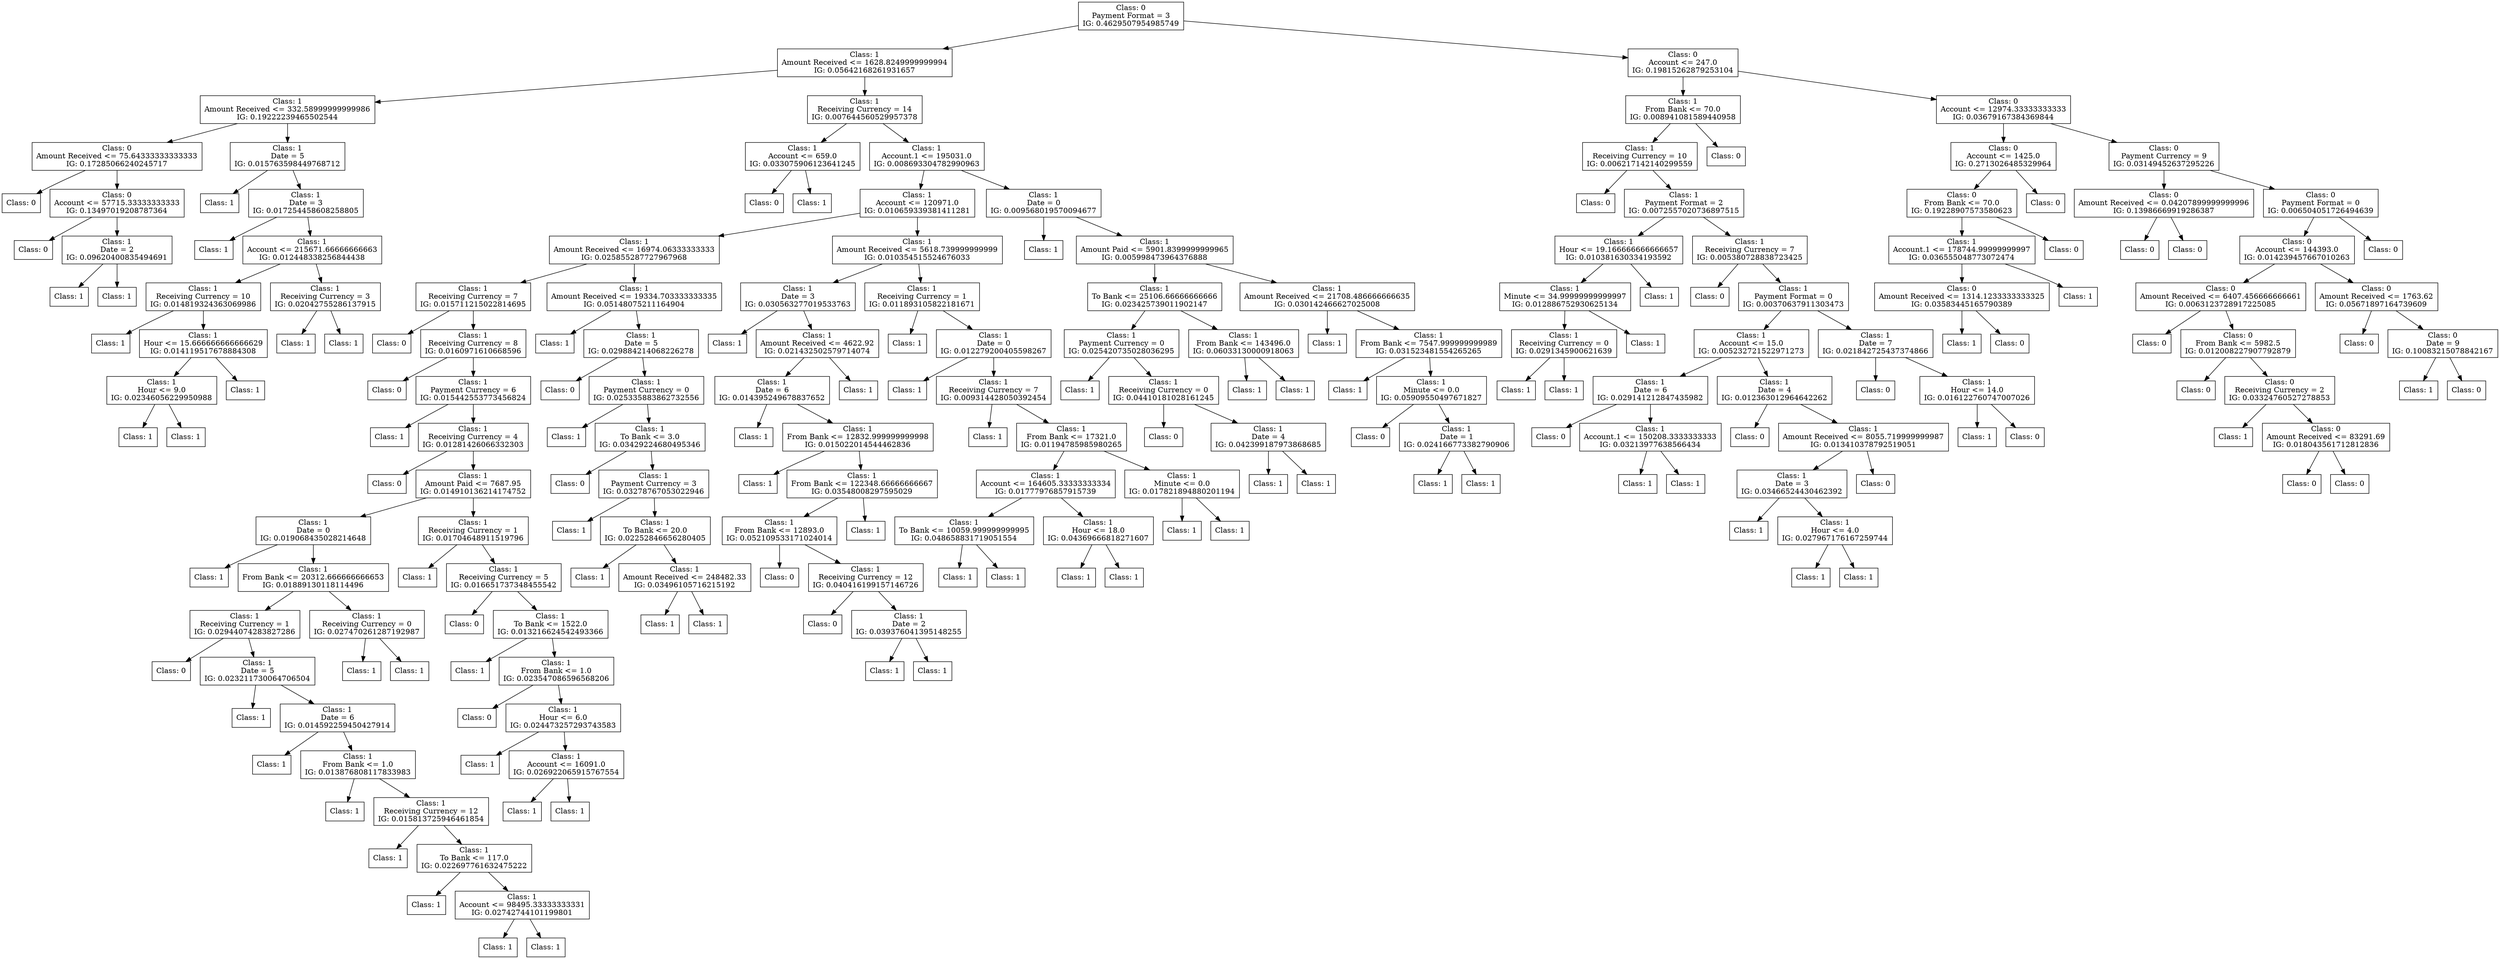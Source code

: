 digraph DecisionTree {
	rankdir=TD;
	node [shape=box];
	139711065589840 [label="Class: 0
Payment Format = 3
IG: 0.4629507954985749"];
	139711689268992 [label="Class: 1
Amount Received <= 1628.8249999999994
IG: 0.05642168261931657"];
	139711065589840 -> 139711689268992;
	139711689269184 [label="Class: 1
Amount Received <= 332.58999999999986
IG: 0.19222239465502544"];
	139711689268992 -> 139711689269184;
	139711689261408 [label="Class: 0
Amount Received <= 75.64333333333333
IG: 0.17285066240245717"];
	139711689269184 -> 139711689261408;
	139711689267648 [label="Class: 0
"];
	139711689261408 -> 139711689267648;
	139711689268176 [label="Class: 0
Account <= 57715.33333333333
IG: 0.13497019208787364"];
	139711689261408 -> 139711689268176;
	139711689268128 [label="Class: 0
"];
	139711689268176 -> 139711689268128;
	139711689269760 [label="Class: 1
Date = 2
IG: 0.09620400835494691"];
	139711689268176 -> 139711689269760;
	139711689262704 [label="Class: 1
"];
	139711689269760 -> 139711689262704;
	139711689261360 [label="Class: 1
"];
	139711689269760 -> 139711689261360;
	139711689266160 [label="Class: 1
Date = 5
IG: 0.015763598449768712"];
	139711689269184 -> 139711689266160;
	139711689265296 [label="Class: 1
"];
	139711689266160 -> 139711689265296;
	139711689268704 [label="Class: 1
Date = 3
IG: 0.017254458608258805"];
	139711689266160 -> 139711689268704;
	139711689263184 [label="Class: 1
"];
	139711689268704 -> 139711689263184;
	139711689265632 [label="Class: 1
Account <= 215671.66666666663
IG: 0.012448338256844438"];
	139711689268704 -> 139711689265632;
	139711689268512 [label="Class: 1
Receiving Currency = 10
IG: 0.014819324363069986"];
	139711689265632 -> 139711689268512;
	139711689267024 [label="Class: 1
"];
	139711689268512 -> 139711689267024;
	139711689269232 [label="Class: 1
Hour <= 15.666666666666629
IG: 0.014119517678884308"];
	139711689268512 -> 139711689269232;
	139711689270192 [label="Class: 1
Hour <= 9.0
IG: 0.02346056229950988"];
	139711689269232 -> 139711689270192;
	139711689268656 [label="Class: 1
"];
	139711689270192 -> 139711689268656;
	139711689271056 [label="Class: 1
"];
	139711689270192 -> 139711689271056;
	139711689270144 [label="Class: 1
"];
	139711689269232 -> 139711689270144;
	139711689269520 [label="Class: 1
Receiving Currency = 3
IG: 0.02042755286137915"];
	139711689265632 -> 139711689269520;
	139711689269664 [label="Class: 1
"];
	139711689269520 -> 139711689269664;
	139711689271248 [label="Class: 1
"];
	139711689269520 -> 139711689271248;
	139711689268752 [label="Class: 1
Receiving Currency = 14
IG: 0.007644560529957378"];
	139711689268992 -> 139711689268752;
	139711689270576 [label="Class: 1
Account <= 659.0
IG: 0.033075906123641245"];
	139711689268752 -> 139711689270576;
	139711689267264 [label="Class: 0
"];
	139711689270576 -> 139711689267264;
	139711689263712 [label="Class: 1
"];
	139711689270576 -> 139711689263712;
	139711689271536 [label="Class: 1
Account.1 <= 195031.0
IG: 0.008693304782990963"];
	139711689268752 -> 139711689271536;
	139711689270624 [label="Class: 1
Account <= 120971.0
IG: 0.010659339381411281"];
	139711689271536 -> 139711689270624;
	139711689269568 [label="Class: 1
Amount Received <= 16974.06333333333
IG: 0.025855287727967968"];
	139711689270624 -> 139711689269568;
	139711689262752 [label="Class: 1
Receiving Currency = 7
IG: 0.015711215022814695"];
	139711689269568 -> 139711689262752;
	139711689267552 [label="Class: 0
"];
	139711689262752 -> 139711689267552;
	139711689265584 [label="Class: 1
Receiving Currency = 8
IG: 0.0160971610668596"];
	139711689262752 -> 139711689265584;
	139711689267840 [label="Class: 0
"];
	139711689265584 -> 139711689267840;
	139711689273024 [label="Class: 1
Payment Currency = 6
IG: 0.015442553773456824"];
	139711689265584 -> 139711689273024;
	139711689265536 [label="Class: 1
"];
	139711689273024 -> 139711689265536;
	139711689269136 [label="Class: 1
Receiving Currency = 4
IG: 0.01281426066332303"];
	139711689273024 -> 139711689269136;
	139711689265920 [label="Class: 0
"];
	139711689269136 -> 139711689265920;
	139711689268848 [label="Class: 1
Amount Paid <= 7687.95
IG: 0.014910136214174752"];
	139711689269136 -> 139711689268848;
	139711689270960 [label="Class: 1
Date = 0
IG: 0.019068435028214648"];
	139711689268848 -> 139711689270960;
	139711689262032 [label="Class: 1
"];
	139711689270960 -> 139711689262032;
	139711689272400 [label="Class: 1
From Bank <= 20312.666666666653
IG: 0.01889130118114496"];
	139711689270960 -> 139711689272400;
	139711689273504 [label="Class: 1
Receiving Currency = 1
IG: 0.02944074283827286"];
	139711689272400 -> 139711689273504;
	139711689261264 [label="Class: 0
"];
	139711689273504 -> 139711689261264;
	139711689262512 [label="Class: 1
Date = 5
IG: 0.023211730064706504"];
	139711689273504 -> 139711689262512;
	139711689266256 [label="Class: 1
"];
	139711689262512 -> 139711689266256;
	139711689273168 [label="Class: 1
Date = 6
IG: 0.014592259450427914"];
	139711689262512 -> 139711689273168;
	139711689264432 [label="Class: 1
"];
	139711689273168 -> 139711689264432;
	139711689273984 [label="Class: 1
From Bank <= 1.0
IG: 0.013876808117833983"];
	139711689273168 -> 139711689273984;
	139711689269376 [label="Class: 1
"];
	139711689273984 -> 139711689269376;
	139711689274176 [label="Class: 1
Receiving Currency = 12
IG: 0.015813725946461854"];
	139711689273984 -> 139711689274176;
	139711689274752 [label="Class: 1
"];
	139711689274176 -> 139711689274752;
	139711689274272 [label="Class: 1
To Bank <= 117.0
IG: 0.022697761632475222"];
	139711689274176 -> 139711689274272;
	139711689264624 [label="Class: 1
"];
	139711689274272 -> 139711689264624;
	139711689271968 [label="Class: 1
Account <= 98495.33333333331
IG: 0.02742744101199801"];
	139711689274272 -> 139711689271968;
	139711689267600 [label="Class: 1
"];
	139711689271968 -> 139711689267600;
	139711689270384 [label="Class: 1
"];
	139711689271968 -> 139711689270384;
	139711689272208 [label="Class: 1
Receiving Currency = 0
IG: 0.027470261287192987"];
	139711689272400 -> 139711689272208;
	139711689274080 [label="Class: 1
"];
	139711689272208 -> 139711689274080;
	139711689275520 [label="Class: 1
"];
	139711689272208 -> 139711689275520;
	139711689265008 [label="Class: 1
Receiving Currency = 1
IG: 0.01704648911519796"];
	139711689268848 -> 139711689265008;
	139711689269424 [label="Class: 1
"];
	139711689265008 -> 139711689269424;
	139711689275712 [label="Class: 1
Receiving Currency = 5
IG: 0.016651737348455542"];
	139711689265008 -> 139711689275712;
	139711689270240 [label="Class: 0
"];
	139711689275712 -> 139711689270240;
	139711689275568 [label="Class: 1
To Bank <= 1522.0
IG: 0.013216624542493366"];
	139711689275712 -> 139711689275568;
	139711689270816 [label="Class: 1
"];
	139711689275568 -> 139711689270816;
	139711689264144 [label="Class: 1
From Bank <= 1.0
IG: 0.023547086596568206"];
	139711689275568 -> 139711689264144;
	139711689270480 [label="Class: 0
"];
	139711689264144 -> 139711689270480;
	139711689274320 [label="Class: 1
Hour <= 6.0
IG: 0.024473257293743583"];
	139711689264144 -> 139711689274320;
	139711689267984 [label="Class: 1
"];
	139711689274320 -> 139711689267984;
	139711689273456 [label="Class: 1
Account <= 16091.0
IG: 0.026922065915767554"];
	139711689274320 -> 139711689273456;
	139711689272592 [label="Class: 1
"];
	139711689273456 -> 139711689272592;
	139711689263808 [label="Class: 1
"];
	139711689273456 -> 139711689263808;
	139711689266784 [label="Class: 1
Amount Received <= 19334.703333333335
IG: 0.05148075211164904"];
	139711689269568 -> 139711689266784;
	139711689276144 [label="Class: 1
"];
	139711689266784 -> 139711689276144;
	139711689271680 [label="Class: 1
Date = 5
IG: 0.029884214068226278"];
	139711689266784 -> 139711689271680;
	139711689276336 [label="Class: 0
"];
	139711689271680 -> 139711689276336;
	139711689276768 [label="Class: 1
Payment Currency = 0
IG: 0.025335883862732556"];
	139711689271680 -> 139711689276768;
	139711689276528 [label="Class: 1
"];
	139711689276768 -> 139711689276528;
	139711689271344 [label="Class: 1
To Bank <= 3.0
IG: 0.03429224680495346"];
	139711689276768 -> 139711689271344;
	139711689276192 [label="Class: 0
"];
	139711689271344 -> 139711689276192;
	139711689271728 [label="Class: 1
Payment Currency = 3
IG: 0.03278767053022946"];
	139711689271344 -> 139711689271728;
	139711689273936 [label="Class: 1
"];
	139711689271728 -> 139711689273936;
	139711689274704 [label="Class: 1
To Bank <= 20.0
IG: 0.02252846656280405"];
	139711689271728 -> 139711689274704;
	139711689273744 [label="Class: 1
"];
	139711689274704 -> 139711689273744;
	139711689272832 [label="Class: 1
Amount Received <= 248482.33
IG: 0.03496105716215192"];
	139711689274704 -> 139711689272832;
	139711689273888 [label="Class: 1
"];
	139711689272832 -> 139711689273888;
	139711689271584 [label="Class: 1
"];
	139711689272832 -> 139711689271584;
	139711689271872 [label="Class: 1
Amount Received <= 5618.739999999999
IG: 0.010354515524676033"];
	139711689270624 -> 139711689271872;
	139711689276624 [label="Class: 1
Date = 3
IG: 0.030563277019533763"];
	139711689271872 -> 139711689276624;
	139711689277152 [label="Class: 1
"];
	139711689276624 -> 139711689277152;
	139711689271104 [label="Class: 1
Amount Received <= 4622.92
IG: 0.021432502579714074"];
	139711689276624 -> 139711689271104;
	139711689263328 [label="Class: 1
Date = 6
IG: 0.014395249678837652"];
	139711689271104 -> 139711689263328;
	139711689277104 [label="Class: 1
"];
	139711689263328 -> 139711689277104;
	139711689274896 [label="Class: 1
From Bank <= 12832.999999999998
IG: 0.015022014544462836"];
	139711689263328 -> 139711689274896;
	139711689273312 [label="Class: 1
"];
	139711689274896 -> 139711689273312;
	139711689275616 [label="Class: 1
From Bank <= 122348.66666666667
IG: 0.03548008297595029"];
	139711689274896 -> 139711689275616;
	139711689272640 [label="Class: 1
From Bank <= 12893.0
IG: 0.052109533171024014"];
	139711689275616 -> 139711689272640;
	139711689277008 [label="Class: 0
"];
	139711689272640 -> 139711689277008;
	139711689277296 [label="Class: 1
Receiving Currency = 12
IG: 0.040416199157146726"];
	139711689272640 -> 139711689277296;
	139711688901872 [label="Class: 0
"];
	139711689277296 -> 139711688901872;
	139711688900768 [label="Class: 1
Date = 2
IG: 0.039376041395148255"];
	139711689277296 -> 139711688900768;
	139711688902448 [label="Class: 1
"];
	139711688900768 -> 139711688902448;
	139711688903024 [label="Class: 1
"];
	139711688900768 -> 139711688903024;
	139711689276720 [label="Class: 1
"];
	139711689275616 -> 139711689276720;
	139711689272160 [label="Class: 1
"];
	139711689271104 -> 139711689272160;
	139711689274992 [label="Class: 1
Receiving Currency = 1
IG: 0.011893105822181671"];
	139711689271872 -> 139711689274992;
	139711688900912 [label="Class: 1
"];
	139711689274992 -> 139711688900912;
	139711688902016 [label="Class: 1
Date = 0
IG: 0.012279200405598267"];
	139711689274992 -> 139711688902016;
	139711688902256 [label="Class: 1
"];
	139711688902016 -> 139711688902256;
	139711688901728 [label="Class: 1
Receiving Currency = 7
IG: 0.009314428050392454"];
	139711688902016 -> 139711688901728;
	139711688901920 [label="Class: 1
"];
	139711688901728 -> 139711688901920;
	139711688902544 [label="Class: 1
From Bank <= 17321.0
IG: 0.01194785985980265"];
	139711688901728 -> 139711688902544;
	139711688902640 [label="Class: 1
Account <= 164605.33333333334
IG: 0.01777976857915739"];
	139711688902544 -> 139711688902640;
	139711688901776 [label="Class: 1
To Bank <= 10059.999999999995
IG: 0.048658831719051554"];
	139711688902640 -> 139711688901776;
	139711688902352 [label="Class: 1
"];
	139711688901776 -> 139711688902352;
	139711688901056 [label="Class: 1
"];
	139711688901776 -> 139711688901056;
	139711688903456 [label="Class: 1
Hour <= 18.0
IG: 0.04369666818271607"];
	139711688902640 -> 139711688903456;
	139711688903264 [label="Class: 1
"];
	139711688903456 -> 139711688903264;
	139711688902880 [label="Class: 1
"];
	139711688903456 -> 139711688902880;
	139711688903360 [label="Class: 1
Minute <= 0.0
IG: 0.017821894880201194"];
	139711688902544 -> 139711688903360;
	139711688903408 [label="Class: 1
"];
	139711688903360 -> 139711688903408;
	139711688902064 [label="Class: 1
"];
	139711688903360 -> 139711688902064;
	139711689268608 [label="Class: 1
Date = 0
IG: 0.009568019570094677"];
	139711689271536 -> 139711689268608;
	139711688903120 [label="Class: 1
"];
	139711689268608 -> 139711688903120;
	139711688903648 [label="Class: 1
Amount Paid <= 5901.8399999999965
IG: 0.005998473964376888"];
	139711689268608 -> 139711688903648;
	139711688904176 [label="Class: 1
To Bank <= 25106.66666666666
IG: 0.023425739011902147"];
	139711688903648 -> 139711688904176;
	139711688902208 [label="Class: 1
Payment Currency = 0
IG: 0.025420735028036295"];
	139711688904176 -> 139711688902208;
	139711688904032 [label="Class: 1
"];
	139711688902208 -> 139711688904032;
	139711688905136 [label="Class: 1
Receiving Currency = 0
IG: 0.04410181028161245"];
	139711688902208 -> 139711688905136;
	139711688904128 [label="Class: 0
"];
	139711688905136 -> 139711688904128;
	139711688904512 [label="Class: 1
Date = 4
IG: 0.042399187973868685"];
	139711688905136 -> 139711688904512;
	139711688900816 [label="Class: 1
"];
	139711688904512 -> 139711688900816;
	139711688905184 [label="Class: 1
"];
	139711688904512 -> 139711688905184;
	139711688901008 [label="Class: 1
From Bank <= 143496.0
IG: 0.06033130000918063"];
	139711688904176 -> 139711688901008;
	139711688904320 [label="Class: 1
"];
	139711688901008 -> 139711688904320;
	139711688901824 [label="Class: 1
"];
	139711688901008 -> 139711688901824;
	139711688901344 [label="Class: 1
Amount Received <= 21708.486666666635
IG: 0.030142466627025008"];
	139711688903648 -> 139711688901344;
	139711688900960 [label="Class: 1
"];
	139711688901344 -> 139711688900960;
	139711688902784 [label="Class: 1
From Bank <= 7547.999999999989
IG: 0.031523481554265265"];
	139711688901344 -> 139711688902784;
	139711688904896 [label="Class: 1
"];
	139711688902784 -> 139711688904896;
	139711688903072 [label="Class: 1
Minute <= 0.0
IG: 0.05909550497671827"];
	139711688902784 -> 139711688903072;
	139711688901680 [label="Class: 0
"];
	139711688903072 -> 139711688901680;
	139711688904464 [label="Class: 1
Date = 1
IG: 0.024166773382790906"];
	139711688903072 -> 139711688904464;
	139711688902160 [label="Class: 1
"];
	139711688904464 -> 139711688902160;
	139711688905472 [label="Class: 1
"];
	139711688904464 -> 139711688905472;
	139711689268080 [label="Class: 0
Account <= 247.0
IG: 0.19815262879253104"];
	139711065589840 -> 139711689268080;
	139711688905712 [label="Class: 1
From Bank <= 70.0
IG: 0.008941081589440958"];
	139711689268080 -> 139711688905712;
	139711688903984 [label="Class: 1
Receiving Currency = 10
IG: 0.006217142140299559"];
	139711688905712 -> 139711688903984;
	139711688905760 [label="Class: 0
"];
	139711688903984 -> 139711688905760;
	139711688905904 [label="Class: 1
Payment Format = 2
IG: 0.0072557020736897515"];
	139711688903984 -> 139711688905904;
	139711688906480 [label="Class: 1
Hour <= 19.166666666666657
IG: 0.010381630334193592"];
	139711688905904 -> 139711688906480;
	139711688905328 [label="Class: 1
Minute <= 34.99999999999997
IG: 0.012886752930625134"];
	139711688906480 -> 139711688905328;
	139711688904656 [label="Class: 1
Receiving Currency = 0
IG: 0.0291345900621639"];
	139711688905328 -> 139711688904656;
	139711688903168 [label="Class: 1
"];
	139711688904656 -> 139711688903168;
	139711688904272 [label="Class: 1
"];
	139711688904656 -> 139711688904272;
	139711688904752 [label="Class: 1
"];
	139711688905328 -> 139711688904752;
	139711688907680 [label="Class: 1
"];
	139711688906480 -> 139711688907680;
	139711688903312 [label="Class: 1
Receiving Currency = 7
IG: 0.005380728838723425"];
	139711688905904 -> 139711688903312;
	139711688904560 [label="Class: 0
"];
	139711688903312 -> 139711688904560;
	139711688906912 [label="Class: 1
Payment Format = 0
IG: 0.00370637911303473"];
	139711688903312 -> 139711688906912;
	139711688905232 [label="Class: 1
Account <= 15.0
IG: 0.005232721522971273"];
	139711688906912 -> 139711688905232;
	139711688902592 [label="Class: 1
Date = 6
IG: 0.029141212847435982"];
	139711688905232 -> 139711688902592;
	139711688905376 [label="Class: 0
"];
	139711688902592 -> 139711688905376;
	139711688908256 [label="Class: 1
Account.1 <= 150208.3333333333
IG: 0.03213977638566434"];
	139711688902592 -> 139711688908256;
	139711688907632 [label="Class: 1
"];
	139711688908256 -> 139711688907632;
	139711688906576 [label="Class: 1
"];
	139711688908256 -> 139711688906576;
	139711688902496 [label="Class: 1
Date = 4
IG: 0.012363012964642262"];
	139711688905232 -> 139711688902496;
	139711688905568 [label="Class: 0
"];
	139711688902496 -> 139711688905568;
	139711688906384 [label="Class: 1
Amount Received <= 8055.719999999987
IG: 0.013410378792519051"];
	139711688902496 -> 139711688906384;
	139711688904224 [label="Class: 1
Date = 3
IG: 0.03466524430462392"];
	139711688906384 -> 139711688904224;
	139711688904944 [label="Class: 1
"];
	139711688904224 -> 139711688904944;
	139711688908688 [label="Class: 1
Hour <= 4.0
IG: 0.027967176167259744"];
	139711688904224 -> 139711688908688;
	139711688901968 [label="Class: 1
"];
	139711688908688 -> 139711688901968;
	139711688908736 [label="Class: 1
"];
	139711688908688 -> 139711688908736;
	139711688906240 [label="Class: 0
"];
	139711688906384 -> 139711688906240;
	139711688908208 [label="Class: 1
Date = 7
IG: 0.021842725437374866"];
	139711688906912 -> 139711688908208;
	139711688906960 [label="Class: 0
"];
	139711688908208 -> 139711688906960;
	139711688905616 [label="Class: 1
Hour <= 14.0
IG: 0.016122760747007026"];
	139711688908208 -> 139711688905616;
	139711688908880 [label="Class: 1
"];
	139711688905616 -> 139711688908880;
	139711688903600 [label="Class: 0
"];
	139711688905616 -> 139711688903600;
	139711688902832 [label="Class: 0
"];
	139711688905712 -> 139711688902832;
	139711688906672 [label="Class: 0
Account <= 12974.33333333333
IG: 0.03679167384369844"];
	139711689268080 -> 139711688906672;
	139711688907296 [label="Class: 0
Account <= 1425.0
IG: 0.2713026485329964"];
	139711688906672 -> 139711688907296;
	139711688909120 [label="Class: 0
From Bank <= 70.0
IG: 0.19228907573580623"];
	139711688907296 -> 139711688909120;
	139711688904416 [label="Class: 1
Account.1 <= 178744.99999999997
IG: 0.036555048773072474"];
	139711688909120 -> 139711688904416;
	139711688907392 [label="Class: 0
Amount Received <= 1314.1233333333325
IG: 0.03583445165790389"];
	139711688904416 -> 139711688907392;
	139711688909888 [label="Class: 1
"];
	139711688907392 -> 139711688909888;
	139711688902688 [label="Class: 0
"];
	139711688907392 -> 139711688902688;
	139711688910080 [label="Class: 1
"];
	139711688904416 -> 139711688910080;
	139711688908544 [label="Class: 0
"];
	139711688909120 -> 139711688908544;
	139711688909936 [label="Class: 0
"];
	139711688907296 -> 139711688909936;
	139711688909168 [label="Class: 0
Payment Currency = 9
IG: 0.03149452637295226"];
	139711688906672 -> 139711688909168;
	139711688908496 [label="Class: 0
Amount Received <= 0.04207899999999996
IG: 0.13986669919286387"];
	139711688909168 -> 139711688908496;
	139711688909504 [label="Class: 0
"];
	139711688908496 -> 139711688909504;
	139711688911328 [label="Class: 0
"];
	139711688908496 -> 139711688911328;
	139711688907968 [label="Class: 0
Payment Format = 0
IG: 0.006504051726494639"];
	139711688909168 -> 139711688907968;
	139711688909408 [label="Class: 0
Account <= 144393.0
IG: 0.014239457667010263"];
	139711688907968 -> 139711688909408;
	139711688901440 [label="Class: 0
Amount Received <= 6407.456666666661
IG: 0.0063123728917225085"];
	139711688909408 -> 139711688901440;
	139711688910848 [label="Class: 0
"];
	139711688901440 -> 139711688910848;
	139711688904848 [label="Class: 0
From Bank <= 5982.5
IG: 0.012008227907792879"];
	139711688901440 -> 139711688904848;
	139711688907440 [label="Class: 0
"];
	139711688904848 -> 139711688907440;
	139711688910176 [label="Class: 0
Receiving Currency = 2
IG: 0.03324760527278853"];
	139711688904848 -> 139711688910176;
	139711688910560 [label="Class: 1
"];
	139711688910176 -> 139711688910560;
	139711688908304 [label="Class: 0
Amount Received <= 83291.69
IG: 0.018043561712812836"];
	139711688910176 -> 139711688908304;
	139711688909984 [label="Class: 0
"];
	139711688908304 -> 139711688909984;
	139711688904992 [label="Class: 0
"];
	139711688908304 -> 139711688904992;
	139711688908400 [label="Class: 0
Amount Received <= 1763.62
IG: 0.05671897164739609"];
	139711688909408 -> 139711688908400;
	139711688911040 [label="Class: 0
"];
	139711688908400 -> 139711688911040;
	139711688910464 [label="Class: 0
Date = 9
IG: 0.10083215078842167"];
	139711688908400 -> 139711688910464;
	139711688904080 [label="Class: 1
"];
	139711688910464 -> 139711688904080;
	139711688910800 [label="Class: 0
"];
	139711688910464 -> 139711688910800;
	139711688909024 [label="Class: 0
"];
	139711688907968 -> 139711688909024;
}
